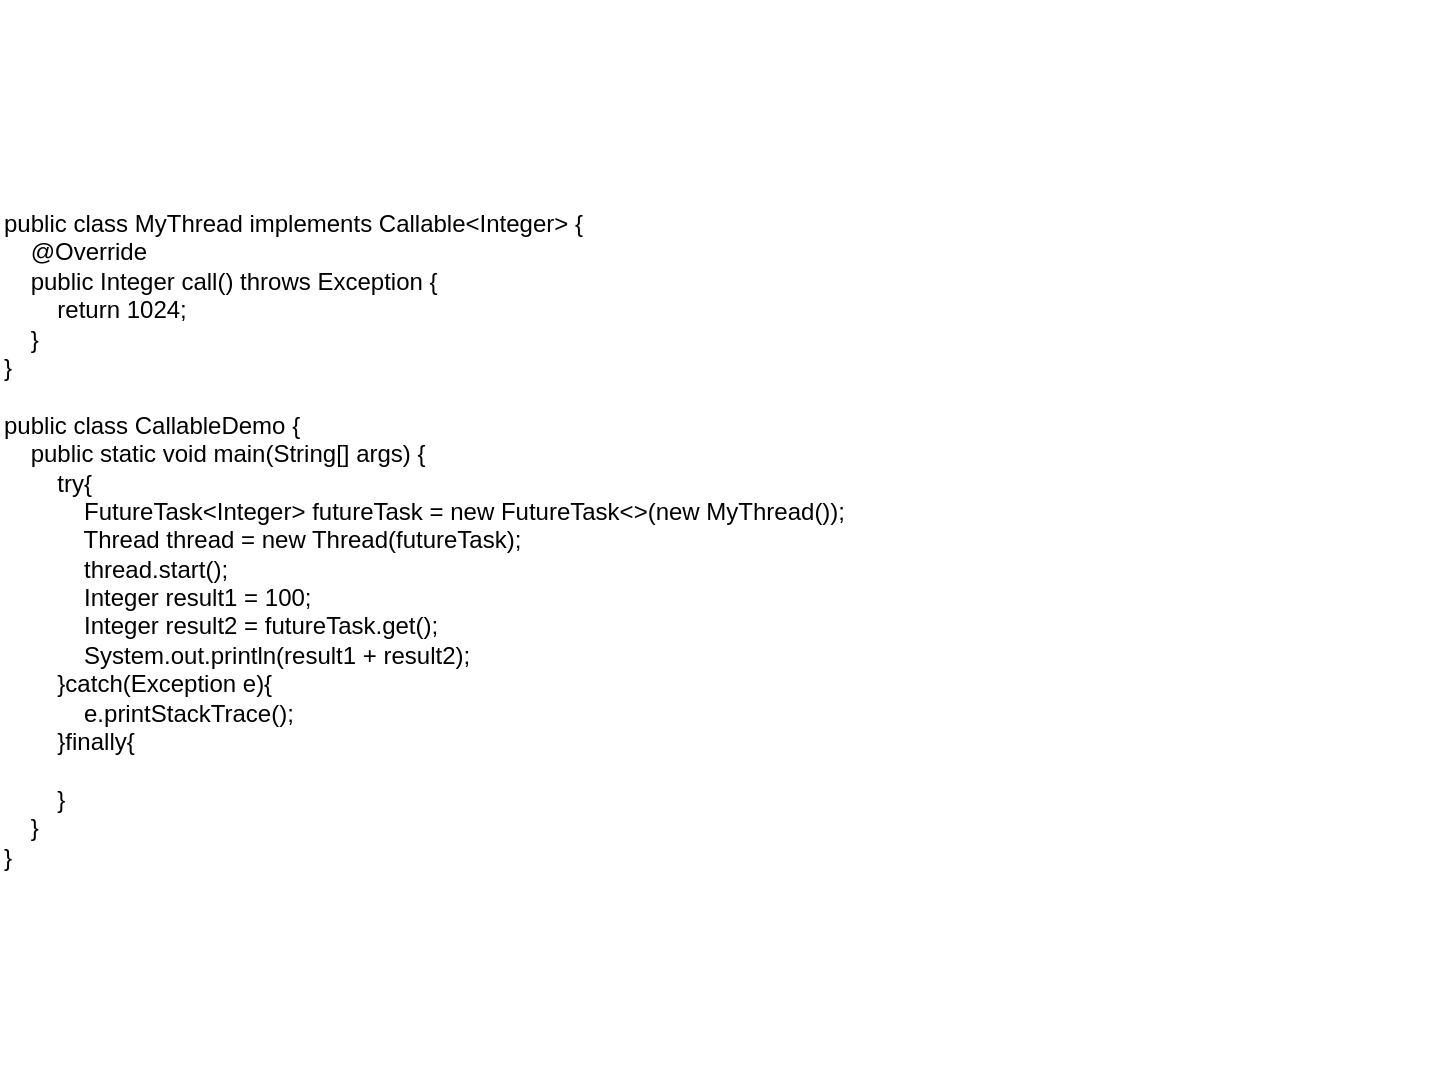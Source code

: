 <mxfile version="14.4.4" type="github">
  <diagram id="oi6BQMeYmNJNaRP_78Ae" name="第 1 页">
    <mxGraphModel dx="1408" dy="749" grid="1" gridSize="10" guides="1" tooltips="1" connect="1" arrows="1" fold="1" page="1" pageScale="1" pageWidth="827" pageHeight="1169" math="0" shadow="0">
      <root>
        <mxCell id="0" />
        <mxCell id="1" parent="0" />
        <mxCell id="NmbP3x-lskH2B5sMo74S-1" value="&lt;div&gt;public class MyThread implements Callable&amp;lt;Integer&amp;gt; {&lt;br&gt;&amp;nbsp;&amp;nbsp;&amp;nbsp; @Override&lt;br&gt;&amp;nbsp;&amp;nbsp;&amp;nbsp; public Integer call() throws Exception {&lt;br&gt;&amp;nbsp;&amp;nbsp;&amp;nbsp;&amp;nbsp;&amp;nbsp;&amp;nbsp;&amp;nbsp; return 1024;&lt;br&gt;&amp;nbsp;&amp;nbsp;&amp;nbsp; }&lt;br&gt;}&lt;/div&gt;&lt;div&gt;&lt;br&gt;&lt;/div&gt;&lt;div&gt;public class CallableDemo {&lt;/div&gt;&amp;nbsp;&amp;nbsp;&amp;nbsp; public static void main(String[] args) {&lt;br&gt;&amp;nbsp;&amp;nbsp;&amp;nbsp;&amp;nbsp;&amp;nbsp;&amp;nbsp;&amp;nbsp; try{&lt;br&gt;&amp;nbsp;&amp;nbsp;&amp;nbsp;&amp;nbsp;&amp;nbsp;&amp;nbsp;&amp;nbsp;&amp;nbsp;&amp;nbsp;&amp;nbsp;&amp;nbsp; FutureTask&amp;lt;Integer&amp;gt; futureTask = new FutureTask&amp;lt;&amp;gt;(new MyThread());&lt;br&gt;&amp;nbsp;&amp;nbsp;&amp;nbsp;&amp;nbsp;&amp;nbsp;&amp;nbsp;&amp;nbsp;&amp;nbsp;&amp;nbsp;&amp;nbsp;&amp;nbsp; Thread thread = new Thread(futureTask);&lt;br&gt;&amp;nbsp;&amp;nbsp;&amp;nbsp;&amp;nbsp;&amp;nbsp;&amp;nbsp;&amp;nbsp;&amp;nbsp;&amp;nbsp;&amp;nbsp;&amp;nbsp; thread.start();&lt;br&gt;&amp;nbsp;&amp;nbsp;&amp;nbsp;&amp;nbsp;&amp;nbsp;&amp;nbsp;&amp;nbsp;&amp;nbsp;&amp;nbsp;&amp;nbsp;&amp;nbsp; Integer result1 = 100;&lt;br&gt;&amp;nbsp;&amp;nbsp;&amp;nbsp;&amp;nbsp;&amp;nbsp;&amp;nbsp;&amp;nbsp;&amp;nbsp;&amp;nbsp;&amp;nbsp;&amp;nbsp; Integer result2 = futureTask.get();&lt;br&gt;&amp;nbsp;&amp;nbsp;&amp;nbsp;&amp;nbsp;&amp;nbsp;&amp;nbsp;&amp;nbsp;&amp;nbsp;&amp;nbsp;&amp;nbsp;&amp;nbsp; System.out.println(result1 + result2);&lt;br&gt;&amp;nbsp;&amp;nbsp;&amp;nbsp;&amp;nbsp;&amp;nbsp;&amp;nbsp;&amp;nbsp; }catch(Exception e){&lt;br&gt;&amp;nbsp;&amp;nbsp;&amp;nbsp;&amp;nbsp;&amp;nbsp;&amp;nbsp;&amp;nbsp;&amp;nbsp;&amp;nbsp;&amp;nbsp;&amp;nbsp; e.printStackTrace();&lt;br&gt;&amp;nbsp;&amp;nbsp;&amp;nbsp;&amp;nbsp;&amp;nbsp;&amp;nbsp;&amp;nbsp; }finally{&lt;br&gt;&lt;br&gt;&amp;nbsp;&amp;nbsp;&amp;nbsp;&amp;nbsp;&amp;nbsp;&amp;nbsp;&amp;nbsp; }&lt;br&gt;&amp;nbsp;&amp;nbsp;&amp;nbsp; }&lt;br&gt;}" style="text;html=1;strokeColor=none;fillColor=none;align=left;verticalAlign=middle;whiteSpace=wrap;rounded=0;" vertex="1" parent="1">
          <mxGeometry x="60" y="40" width="720" height="540" as="geometry" />
        </mxCell>
      </root>
    </mxGraphModel>
  </diagram>
</mxfile>
